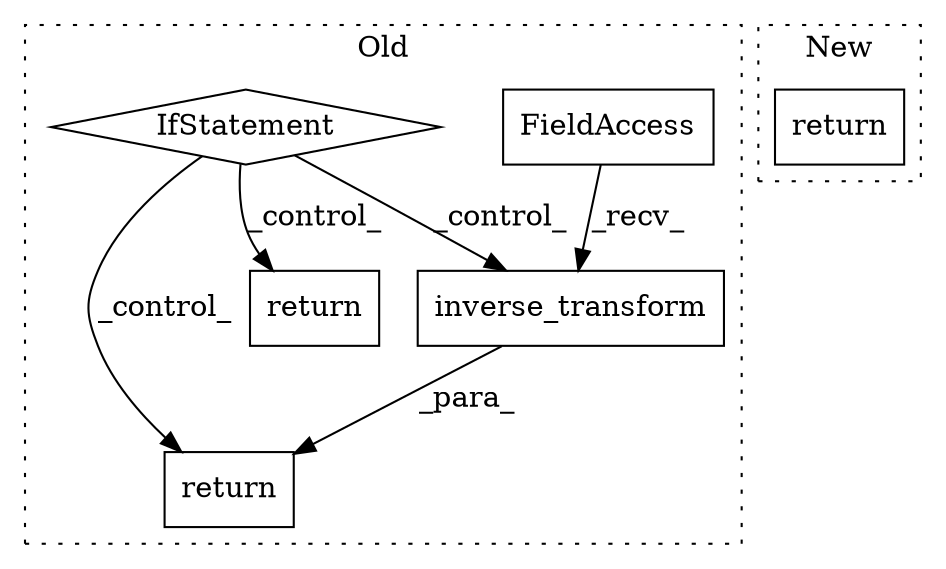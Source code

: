 digraph G {
subgraph cluster0 {
1 [label="inverse_transform" a="32" s="11316,11351" l="18,1" shape="box"];
3 [label="FieldAccess" a="22" s="11294" l="21" shape="box"];
4 [label="return" a="41" s="11287" l="7" shape="box"];
5 [label="IfStatement" a="25" s="11208,11231" l="4,2" shape="diamond"];
6 [label="return" a="41" s="11241" l="7" shape="box"];
label = "Old";
style="dotted";
}
subgraph cluster1 {
2 [label="return" a="41" s="11961" l="7" shape="box"];
label = "New";
style="dotted";
}
1 -> 4 [label="_para_"];
3 -> 1 [label="_recv_"];
5 -> 1 [label="_control_"];
5 -> 6 [label="_control_"];
5 -> 4 [label="_control_"];
}